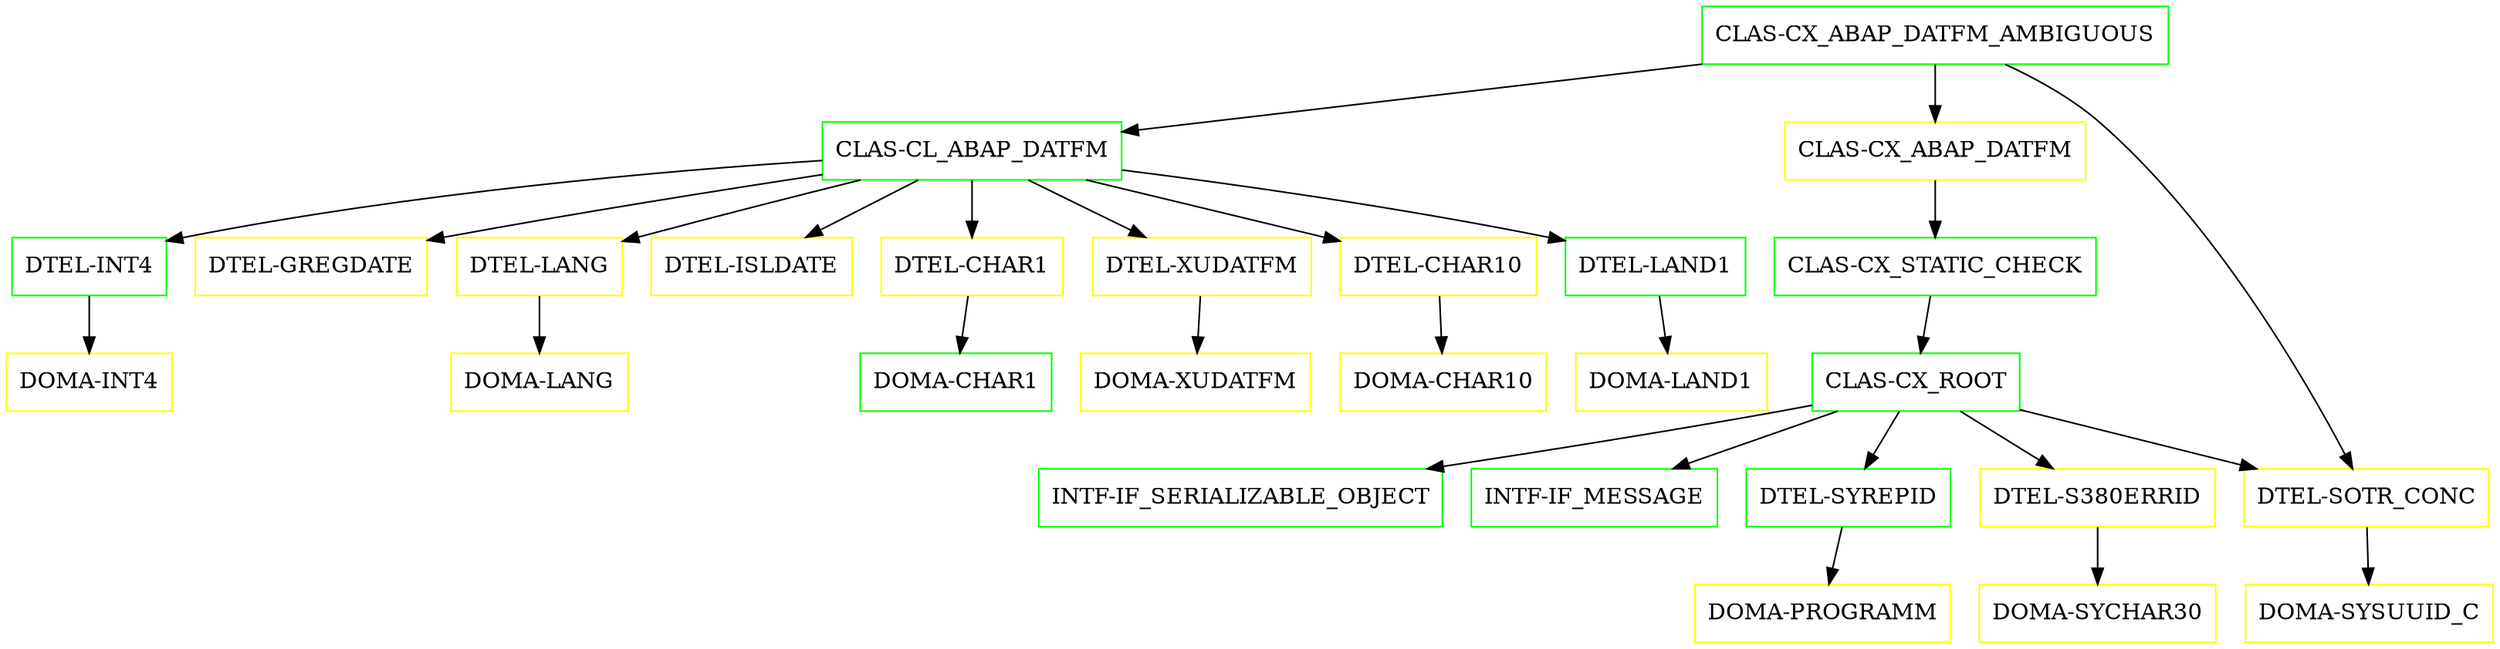 digraph G {
  "CLAS-CX_ABAP_DATFM_AMBIGUOUS" [shape=box,color=green];
  "CLAS-CL_ABAP_DATFM" [shape=box,color=green,URL="./CLAS_CL_ABAP_DATFM.html"];
  "DTEL-INT4" [shape=box,color=green,URL="./DTEL_INT4.html"];
  "DOMA-INT4" [shape=box,color=yellow,URL="./DOMA_INT4.html"];
  "DTEL-GREGDATE" [shape=box,color=yellow,URL="./DTEL_GREGDATE.html"];
  "DTEL-LANG" [shape=box,color=yellow,URL="./DTEL_LANG.html"];
  "DOMA-LANG" [shape=box,color=yellow,URL="./DOMA_LANG.html"];
  "DTEL-ISLDATE" [shape=box,color=yellow,URL="./DTEL_ISLDATE.html"];
  "DTEL-CHAR1" [shape=box,color=yellow,URL="./DTEL_CHAR1.html"];
  "DOMA-CHAR1" [shape=box,color=green,URL="./DOMA_CHAR1.html"];
  "DTEL-XUDATFM" [shape=box,color=yellow,URL="./DTEL_XUDATFM.html"];
  "DOMA-XUDATFM" [shape=box,color=yellow,URL="./DOMA_XUDATFM.html"];
  "DTEL-CHAR10" [shape=box,color=yellow,URL="./DTEL_CHAR10.html"];
  "DOMA-CHAR10" [shape=box,color=yellow,URL="./DOMA_CHAR10.html"];
  "DTEL-LAND1" [shape=box,color=green,URL="./DTEL_LAND1.html"];
  "DOMA-LAND1" [shape=box,color=yellow,URL="./DOMA_LAND1.html"];
  "CLAS-CX_ABAP_DATFM" [shape=box,color=yellow,URL="./CLAS_CX_ABAP_DATFM.html"];
  "CLAS-CX_STATIC_CHECK" [shape=box,color=green,URL="./CLAS_CX_STATIC_CHECK.html"];
  "CLAS-CX_ROOT" [shape=box,color=green,URL="./CLAS_CX_ROOT.html"];
  "INTF-IF_SERIALIZABLE_OBJECT" [shape=box,color=green,URL="./INTF_IF_SERIALIZABLE_OBJECT.html"];
  "INTF-IF_MESSAGE" [shape=box,color=green,URL="./INTF_IF_MESSAGE.html"];
  "DTEL-SYREPID" [shape=box,color=green,URL="./DTEL_SYREPID.html"];
  "DOMA-PROGRAMM" [shape=box,color=yellow,URL="./DOMA_PROGRAMM.html"];
  "DTEL-S380ERRID" [shape=box,color=yellow,URL="./DTEL_S380ERRID.html"];
  "DOMA-SYCHAR30" [shape=box,color=yellow,URL="./DOMA_SYCHAR30.html"];
  "DTEL-SOTR_CONC" [shape=box,color=yellow,URL="./DTEL_SOTR_CONC.html"];
  "DOMA-SYSUUID_C" [shape=box,color=yellow,URL="./DOMA_SYSUUID_C.html"];
  "CLAS-CX_ABAP_DATFM_AMBIGUOUS" -> "DTEL-SOTR_CONC";
  "CLAS-CX_ABAP_DATFM_AMBIGUOUS" -> "CLAS-CX_ABAP_DATFM";
  "CLAS-CX_ABAP_DATFM_AMBIGUOUS" -> "CLAS-CL_ABAP_DATFM";
  "CLAS-CL_ABAP_DATFM" -> "DTEL-LAND1";
  "CLAS-CL_ABAP_DATFM" -> "DTEL-CHAR10";
  "CLAS-CL_ABAP_DATFM" -> "DTEL-XUDATFM";
  "CLAS-CL_ABAP_DATFM" -> "DTEL-CHAR1";
  "CLAS-CL_ABAP_DATFM" -> "DTEL-ISLDATE";
  "CLAS-CL_ABAP_DATFM" -> "DTEL-LANG";
  "CLAS-CL_ABAP_DATFM" -> "DTEL-GREGDATE";
  "CLAS-CL_ABAP_DATFM" -> "DTEL-INT4";
  "DTEL-INT4" -> "DOMA-INT4";
  "DTEL-LANG" -> "DOMA-LANG";
  "DTEL-CHAR1" -> "DOMA-CHAR1";
  "DTEL-XUDATFM" -> "DOMA-XUDATFM";
  "DTEL-CHAR10" -> "DOMA-CHAR10";
  "DTEL-LAND1" -> "DOMA-LAND1";
  "CLAS-CX_ABAP_DATFM" -> "CLAS-CX_STATIC_CHECK";
  "CLAS-CX_STATIC_CHECK" -> "CLAS-CX_ROOT";
  "CLAS-CX_ROOT" -> "DTEL-SOTR_CONC";
  "CLAS-CX_ROOT" -> "DTEL-S380ERRID";
  "CLAS-CX_ROOT" -> "DTEL-SYREPID";
  "CLAS-CX_ROOT" -> "INTF-IF_MESSAGE";
  "CLAS-CX_ROOT" -> "INTF-IF_SERIALIZABLE_OBJECT";
  "DTEL-SYREPID" -> "DOMA-PROGRAMM";
  "DTEL-S380ERRID" -> "DOMA-SYCHAR30";
  "DTEL-SOTR_CONC" -> "DOMA-SYSUUID_C";
}
